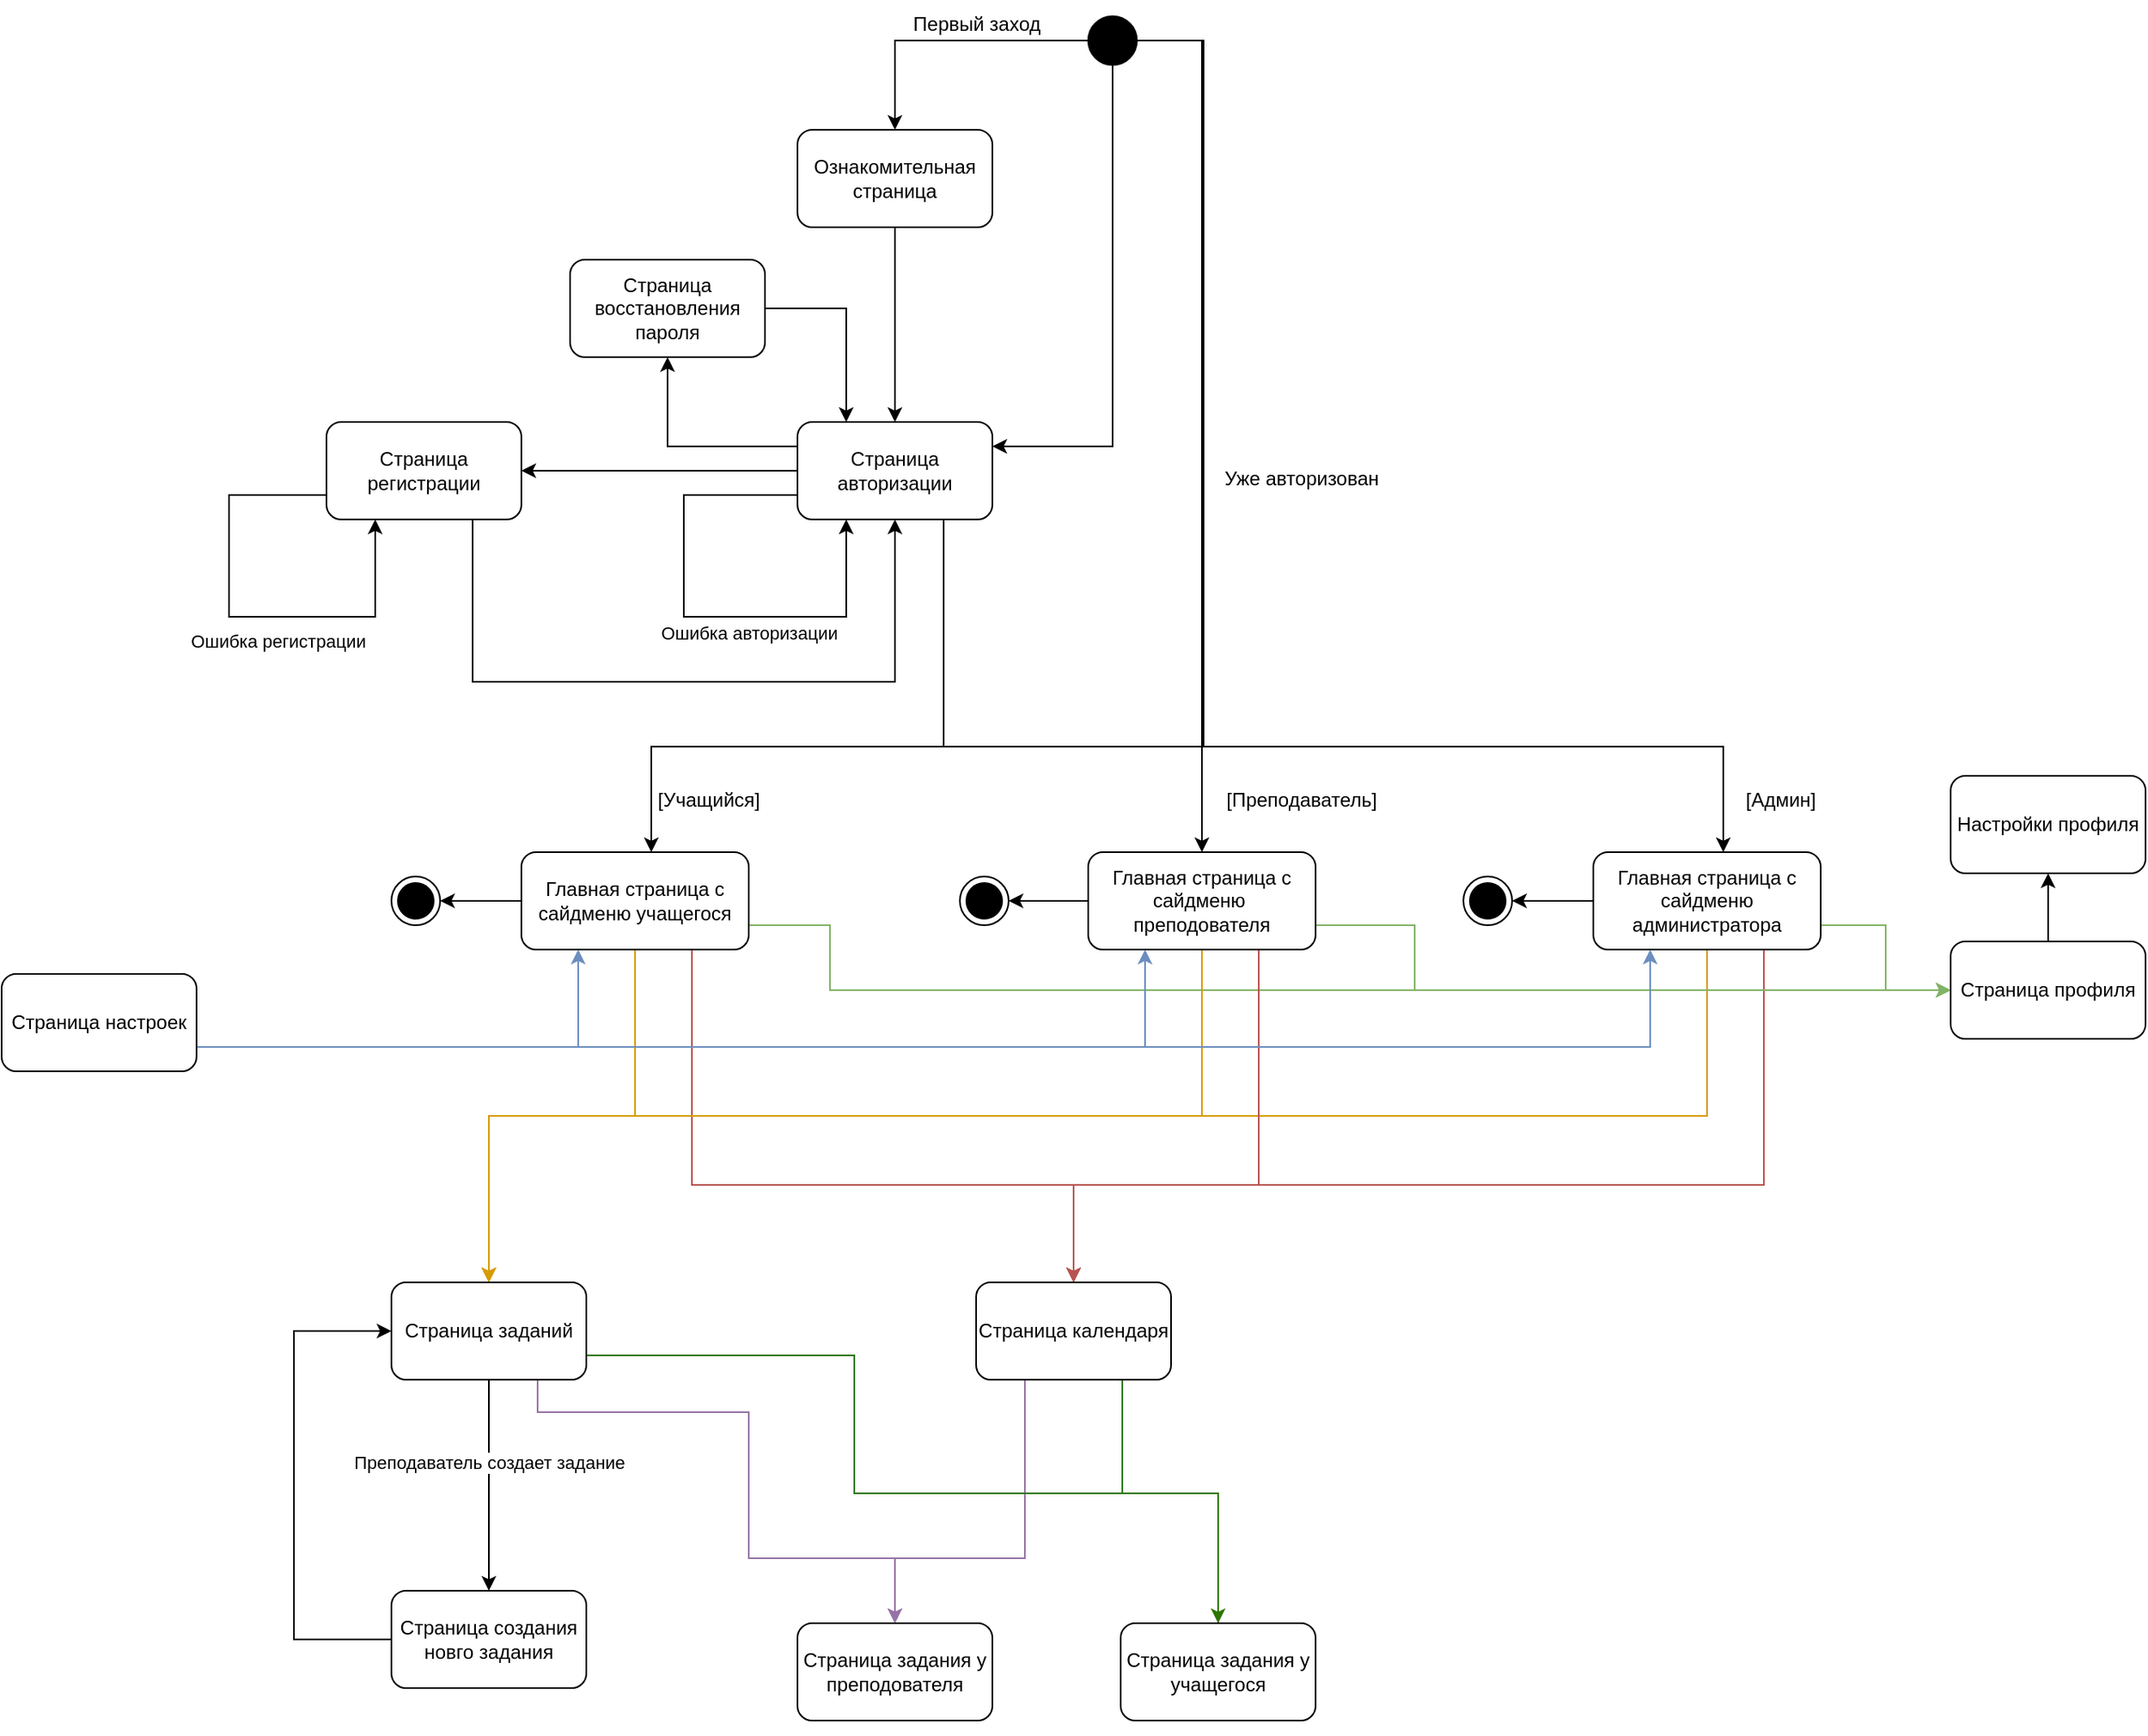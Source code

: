 <mxfile version="24.0.5" type="device">
  <diagram name="Страница — 1" id="jor8QDz_xb9i7FEpWLWG">
    <mxGraphModel dx="2571" dy="924" grid="1" gridSize="10" guides="1" tooltips="1" connect="1" arrows="1" fold="1" page="1" pageScale="1" pageWidth="827" pageHeight="1169" math="0" shadow="0">
      <root>
        <mxCell id="0" />
        <mxCell id="1" parent="0" />
        <mxCell id="zePrVZ3Qa63pMSRUAGxY-57" style="edgeStyle=orthogonalEdgeStyle;rounded=0;orthogonalLoop=1;jettySize=auto;html=1;exitX=0;exitY=0.5;exitDx=0;exitDy=0;entryX=0.5;entryY=0;entryDx=0;entryDy=0;" edge="1" parent="1" source="zePrVZ3Qa63pMSRUAGxY-1" target="zePrVZ3Qa63pMSRUAGxY-3">
          <mxGeometry relative="1" as="geometry" />
        </mxCell>
        <mxCell id="zePrVZ3Qa63pMSRUAGxY-64" style="edgeStyle=orthogonalEdgeStyle;rounded=0;orthogonalLoop=1;jettySize=auto;html=1;exitX=0.5;exitY=1;exitDx=0;exitDy=0;entryX=1;entryY=0.25;entryDx=0;entryDy=0;" edge="1" parent="1" source="zePrVZ3Qa63pMSRUAGxY-1" target="zePrVZ3Qa63pMSRUAGxY-5">
          <mxGeometry relative="1" as="geometry" />
        </mxCell>
        <mxCell id="zePrVZ3Qa63pMSRUAGxY-72" style="edgeStyle=orthogonalEdgeStyle;rounded=0;orthogonalLoop=1;jettySize=auto;html=1;exitX=1;exitY=0.5;exitDx=0;exitDy=0;" edge="1" parent="1" source="zePrVZ3Qa63pMSRUAGxY-1" target="zePrVZ3Qa63pMSRUAGxY-8">
          <mxGeometry relative="1" as="geometry" />
        </mxCell>
        <mxCell id="zePrVZ3Qa63pMSRUAGxY-73" style="edgeStyle=orthogonalEdgeStyle;rounded=0;orthogonalLoop=1;jettySize=auto;html=1;exitX=1;exitY=0.5;exitDx=0;exitDy=0;" edge="1" parent="1" source="zePrVZ3Qa63pMSRUAGxY-1" target="zePrVZ3Qa63pMSRUAGxY-7">
          <mxGeometry relative="1" as="geometry">
            <Array as="points">
              <mxPoint x="470" y="25" />
              <mxPoint x="470" y="460" />
              <mxPoint x="790" y="460" />
            </Array>
          </mxGeometry>
        </mxCell>
        <mxCell id="zePrVZ3Qa63pMSRUAGxY-74" style="edgeStyle=orthogonalEdgeStyle;rounded=0;orthogonalLoop=1;jettySize=auto;html=1;exitX=1;exitY=0.5;exitDx=0;exitDy=0;" edge="1" parent="1" source="zePrVZ3Qa63pMSRUAGxY-1" target="zePrVZ3Qa63pMSRUAGxY-6">
          <mxGeometry relative="1" as="geometry">
            <Array as="points">
              <mxPoint x="470" y="25" />
              <mxPoint x="470" y="460" />
              <mxPoint x="130" y="460" />
            </Array>
          </mxGeometry>
        </mxCell>
        <mxCell id="zePrVZ3Qa63pMSRUAGxY-1" value="" style="ellipse;fillColor=strokeColor;html=1;" vertex="1" parent="1">
          <mxGeometry x="399" y="10" width="30" height="30" as="geometry" />
        </mxCell>
        <mxCell id="zePrVZ3Qa63pMSRUAGxY-66" style="edgeStyle=orthogonalEdgeStyle;rounded=0;orthogonalLoop=1;jettySize=auto;html=1;exitX=0.5;exitY=1;exitDx=0;exitDy=0;" edge="1" parent="1" source="zePrVZ3Qa63pMSRUAGxY-3" target="zePrVZ3Qa63pMSRUAGxY-5">
          <mxGeometry relative="1" as="geometry">
            <Array as="points">
              <mxPoint x="280" y="220" />
              <mxPoint x="280" y="220" />
            </Array>
          </mxGeometry>
        </mxCell>
        <mxCell id="zePrVZ3Qa63pMSRUAGxY-3" value="Ознакомительная страница" style="rounded=1;whiteSpace=wrap;html=1;" vertex="1" parent="1">
          <mxGeometry x="220" y="80" width="120" height="60" as="geometry" />
        </mxCell>
        <mxCell id="zePrVZ3Qa63pMSRUAGxY-65" style="edgeStyle=orthogonalEdgeStyle;rounded=0;orthogonalLoop=1;jettySize=auto;html=1;exitX=0;exitY=0.5;exitDx=0;exitDy=0;" edge="1" parent="1" source="zePrVZ3Qa63pMSRUAGxY-5" target="zePrVZ3Qa63pMSRUAGxY-13">
          <mxGeometry relative="1" as="geometry" />
        </mxCell>
        <mxCell id="zePrVZ3Qa63pMSRUAGxY-78" style="edgeStyle=orthogonalEdgeStyle;rounded=0;orthogonalLoop=1;jettySize=auto;html=1;exitX=0.75;exitY=1;exitDx=0;exitDy=0;endArrow=none;endFill=0;" edge="1" parent="1" source="zePrVZ3Qa63pMSRUAGxY-5">
          <mxGeometry relative="1" as="geometry">
            <mxPoint x="310" y="460" as="targetPoint" />
          </mxGeometry>
        </mxCell>
        <mxCell id="zePrVZ3Qa63pMSRUAGxY-88" style="edgeStyle=orthogonalEdgeStyle;rounded=0;orthogonalLoop=1;jettySize=auto;html=1;exitX=0;exitY=0.25;exitDx=0;exitDy=0;entryX=0.5;entryY=1;entryDx=0;entryDy=0;" edge="1" parent="1" source="zePrVZ3Qa63pMSRUAGxY-5" target="zePrVZ3Qa63pMSRUAGxY-87">
          <mxGeometry relative="1" as="geometry" />
        </mxCell>
        <mxCell id="zePrVZ3Qa63pMSRUAGxY-5" value="Страница авторизации" style="rounded=1;whiteSpace=wrap;html=1;" vertex="1" parent="1">
          <mxGeometry x="220" y="260" width="120" height="60" as="geometry" />
        </mxCell>
        <mxCell id="zePrVZ3Qa63pMSRUAGxY-104" style="edgeStyle=orthogonalEdgeStyle;rounded=0;orthogonalLoop=1;jettySize=auto;html=1;exitX=1;exitY=0.75;exitDx=0;exitDy=0;fillColor=#d5e8d4;strokeColor=#82b366;" edge="1" parent="1" source="zePrVZ3Qa63pMSRUAGxY-6" target="zePrVZ3Qa63pMSRUAGxY-91">
          <mxGeometry relative="1" as="geometry">
            <Array as="points">
              <mxPoint x="240" y="570" />
              <mxPoint x="240" y="610" />
            </Array>
          </mxGeometry>
        </mxCell>
        <mxCell id="zePrVZ3Qa63pMSRUAGxY-107" style="edgeStyle=orthogonalEdgeStyle;rounded=0;orthogonalLoop=1;jettySize=auto;html=1;exitX=0.5;exitY=1;exitDx=0;exitDy=0;entryX=0.5;entryY=0;entryDx=0;entryDy=0;fillColor=#ffe6cc;strokeColor=#d79b00;" edge="1" parent="1" source="zePrVZ3Qa63pMSRUAGxY-6" target="zePrVZ3Qa63pMSRUAGxY-11">
          <mxGeometry relative="1" as="geometry" />
        </mxCell>
        <mxCell id="zePrVZ3Qa63pMSRUAGxY-110" style="edgeStyle=orthogonalEdgeStyle;rounded=0;orthogonalLoop=1;jettySize=auto;html=1;exitX=0.75;exitY=1;exitDx=0;exitDy=0;fillColor=#f8cecc;strokeColor=#b85450;" edge="1" parent="1" source="zePrVZ3Qa63pMSRUAGxY-6" target="zePrVZ3Qa63pMSRUAGxY-9">
          <mxGeometry relative="1" as="geometry">
            <Array as="points">
              <mxPoint x="155" y="730" />
              <mxPoint x="390" y="730" />
            </Array>
          </mxGeometry>
        </mxCell>
        <mxCell id="zePrVZ3Qa63pMSRUAGxY-123" style="edgeStyle=orthogonalEdgeStyle;rounded=0;orthogonalLoop=1;jettySize=auto;html=1;exitX=0;exitY=0.5;exitDx=0;exitDy=0;entryX=1;entryY=0.5;entryDx=0;entryDy=0;" edge="1" parent="1" source="zePrVZ3Qa63pMSRUAGxY-6" target="zePrVZ3Qa63pMSRUAGxY-122">
          <mxGeometry relative="1" as="geometry" />
        </mxCell>
        <mxCell id="zePrVZ3Qa63pMSRUAGxY-6" value="Главная страница с сайдменю учащегося" style="rounded=1;whiteSpace=wrap;html=1;" vertex="1" parent="1">
          <mxGeometry x="50" y="525" width="140" height="60" as="geometry" />
        </mxCell>
        <mxCell id="zePrVZ3Qa63pMSRUAGxY-102" style="edgeStyle=orthogonalEdgeStyle;rounded=0;orthogonalLoop=1;jettySize=auto;html=1;exitX=1;exitY=0.75;exitDx=0;exitDy=0;entryX=0;entryY=0.5;entryDx=0;entryDy=0;fillColor=#d5e8d4;strokeColor=#82b366;" edge="1" parent="1" source="zePrVZ3Qa63pMSRUAGxY-7" target="zePrVZ3Qa63pMSRUAGxY-91">
          <mxGeometry relative="1" as="geometry">
            <Array as="points">
              <mxPoint x="890" y="570" />
              <mxPoint x="890" y="610" />
            </Array>
          </mxGeometry>
        </mxCell>
        <mxCell id="zePrVZ3Qa63pMSRUAGxY-109" style="edgeStyle=orthogonalEdgeStyle;rounded=0;orthogonalLoop=1;jettySize=auto;html=1;exitX=0.5;exitY=1;exitDx=0;exitDy=0;fillColor=#ffe6cc;strokeColor=#d79b00;" edge="1" parent="1" source="zePrVZ3Qa63pMSRUAGxY-7" target="zePrVZ3Qa63pMSRUAGxY-11">
          <mxGeometry relative="1" as="geometry" />
        </mxCell>
        <mxCell id="zePrVZ3Qa63pMSRUAGxY-112" style="edgeStyle=orthogonalEdgeStyle;rounded=0;orthogonalLoop=1;jettySize=auto;html=1;exitX=0.75;exitY=1;exitDx=0;exitDy=0;fillColor=#f8cecc;strokeColor=#b85450;" edge="1" parent="1" source="zePrVZ3Qa63pMSRUAGxY-7" target="zePrVZ3Qa63pMSRUAGxY-9">
          <mxGeometry relative="1" as="geometry">
            <Array as="points">
              <mxPoint x="815" y="730" />
              <mxPoint x="390" y="730" />
            </Array>
          </mxGeometry>
        </mxCell>
        <mxCell id="zePrVZ3Qa63pMSRUAGxY-129" style="edgeStyle=orthogonalEdgeStyle;rounded=0;orthogonalLoop=1;jettySize=auto;html=1;exitX=0;exitY=0.5;exitDx=0;exitDy=0;entryX=1;entryY=0.5;entryDx=0;entryDy=0;" edge="1" parent="1" source="zePrVZ3Qa63pMSRUAGxY-7" target="zePrVZ3Qa63pMSRUAGxY-127">
          <mxGeometry relative="1" as="geometry" />
        </mxCell>
        <mxCell id="zePrVZ3Qa63pMSRUAGxY-7" value="Главная страница с сайдменю администратора" style="rounded=1;whiteSpace=wrap;html=1;" vertex="1" parent="1">
          <mxGeometry x="710" y="525" width="140" height="60" as="geometry" />
        </mxCell>
        <mxCell id="zePrVZ3Qa63pMSRUAGxY-103" style="edgeStyle=orthogonalEdgeStyle;rounded=0;orthogonalLoop=1;jettySize=auto;html=1;exitX=1;exitY=0.75;exitDx=0;exitDy=0;fillColor=#d5e8d4;strokeColor=#82b366;" edge="1" parent="1" source="zePrVZ3Qa63pMSRUAGxY-8" target="zePrVZ3Qa63pMSRUAGxY-91">
          <mxGeometry relative="1" as="geometry">
            <Array as="points">
              <mxPoint x="600" y="570" />
              <mxPoint x="600" y="610" />
            </Array>
          </mxGeometry>
        </mxCell>
        <mxCell id="zePrVZ3Qa63pMSRUAGxY-108" style="edgeStyle=orthogonalEdgeStyle;rounded=0;orthogonalLoop=1;jettySize=auto;html=1;exitX=0.5;exitY=1;exitDx=0;exitDy=0;fillColor=#ffe6cc;strokeColor=#d79b00;" edge="1" parent="1" source="zePrVZ3Qa63pMSRUAGxY-8" target="zePrVZ3Qa63pMSRUAGxY-11">
          <mxGeometry relative="1" as="geometry" />
        </mxCell>
        <mxCell id="zePrVZ3Qa63pMSRUAGxY-111" style="edgeStyle=orthogonalEdgeStyle;rounded=0;orthogonalLoop=1;jettySize=auto;html=1;exitX=0.75;exitY=1;exitDx=0;exitDy=0;fillColor=#f8cecc;strokeColor=#b85450;" edge="1" parent="1" source="zePrVZ3Qa63pMSRUAGxY-8" target="zePrVZ3Qa63pMSRUAGxY-9">
          <mxGeometry relative="1" as="geometry">
            <Array as="points">
              <mxPoint x="504" y="730" />
              <mxPoint x="390" y="730" />
            </Array>
          </mxGeometry>
        </mxCell>
        <mxCell id="zePrVZ3Qa63pMSRUAGxY-126" style="edgeStyle=orthogonalEdgeStyle;rounded=0;orthogonalLoop=1;jettySize=auto;html=1;exitX=0;exitY=0.5;exitDx=0;exitDy=0;entryX=1;entryY=0.5;entryDx=0;entryDy=0;" edge="1" parent="1" source="zePrVZ3Qa63pMSRUAGxY-8" target="zePrVZ3Qa63pMSRUAGxY-124">
          <mxGeometry relative="1" as="geometry" />
        </mxCell>
        <mxCell id="zePrVZ3Qa63pMSRUAGxY-8" value="Главная страница с сайдменю&amp;nbsp; преподователя" style="rounded=1;whiteSpace=wrap;html=1;" vertex="1" parent="1">
          <mxGeometry x="399" y="525" width="140" height="60" as="geometry" />
        </mxCell>
        <mxCell id="zePrVZ3Qa63pMSRUAGxY-118" style="edgeStyle=orthogonalEdgeStyle;rounded=0;orthogonalLoop=1;jettySize=auto;html=1;exitX=0.25;exitY=1;exitDx=0;exitDy=0;fillColor=#e1d5e7;strokeColor=#9673a6;" edge="1" parent="1" source="zePrVZ3Qa63pMSRUAGxY-9" target="zePrVZ3Qa63pMSRUAGxY-116">
          <mxGeometry relative="1" as="geometry">
            <Array as="points">
              <mxPoint x="360" y="960" />
              <mxPoint x="280" y="960" />
            </Array>
          </mxGeometry>
        </mxCell>
        <mxCell id="zePrVZ3Qa63pMSRUAGxY-119" style="edgeStyle=orthogonalEdgeStyle;rounded=0;orthogonalLoop=1;jettySize=auto;html=1;exitX=0.75;exitY=1;exitDx=0;exitDy=0;fillColor=#60a917;strokeColor=#2D7600;" edge="1" parent="1" source="zePrVZ3Qa63pMSRUAGxY-9" target="zePrVZ3Qa63pMSRUAGxY-117">
          <mxGeometry relative="1" as="geometry">
            <Array as="points">
              <mxPoint x="420" y="920" />
              <mxPoint x="479" y="920" />
            </Array>
          </mxGeometry>
        </mxCell>
        <mxCell id="zePrVZ3Qa63pMSRUAGxY-9" value="Страница календаря" style="rounded=1;whiteSpace=wrap;html=1;" vertex="1" parent="1">
          <mxGeometry x="330" y="790" width="120" height="60" as="geometry" />
        </mxCell>
        <mxCell id="zePrVZ3Qa63pMSRUAGxY-115" style="edgeStyle=orthogonalEdgeStyle;rounded=0;orthogonalLoop=1;jettySize=auto;html=1;exitX=0;exitY=0.5;exitDx=0;exitDy=0;entryX=0;entryY=0.5;entryDx=0;entryDy=0;" edge="1" parent="1" source="zePrVZ3Qa63pMSRUAGxY-10" target="zePrVZ3Qa63pMSRUAGxY-11">
          <mxGeometry relative="1" as="geometry">
            <Array as="points">
              <mxPoint x="-90" y="1010" />
              <mxPoint x="-90" y="820" />
            </Array>
          </mxGeometry>
        </mxCell>
        <mxCell id="zePrVZ3Qa63pMSRUAGxY-10" value="Страница создания новго задания" style="rounded=1;whiteSpace=wrap;html=1;" vertex="1" parent="1">
          <mxGeometry x="-30" y="980" width="120" height="60" as="geometry" />
        </mxCell>
        <mxCell id="zePrVZ3Qa63pMSRUAGxY-113" style="edgeStyle=orthogonalEdgeStyle;rounded=0;orthogonalLoop=1;jettySize=auto;html=1;exitX=0.5;exitY=1;exitDx=0;exitDy=0;" edge="1" parent="1" source="zePrVZ3Qa63pMSRUAGxY-11" target="zePrVZ3Qa63pMSRUAGxY-10">
          <mxGeometry relative="1" as="geometry" />
        </mxCell>
        <mxCell id="zePrVZ3Qa63pMSRUAGxY-114" value="Преподаватель создает задание" style="edgeLabel;html=1;align=center;verticalAlign=middle;resizable=0;points=[];" vertex="1" connectable="0" parent="zePrVZ3Qa63pMSRUAGxY-113">
          <mxGeometry x="-0.149" y="1" relative="1" as="geometry">
            <mxPoint x="-1" y="-5" as="offset" />
          </mxGeometry>
        </mxCell>
        <mxCell id="zePrVZ3Qa63pMSRUAGxY-120" style="edgeStyle=orthogonalEdgeStyle;rounded=0;orthogonalLoop=1;jettySize=auto;html=1;exitX=0.75;exitY=1;exitDx=0;exitDy=0;fillColor=#e1d5e7;strokeColor=#9673a6;" edge="1" parent="1" source="zePrVZ3Qa63pMSRUAGxY-11" target="zePrVZ3Qa63pMSRUAGxY-116">
          <mxGeometry relative="1" as="geometry">
            <Array as="points">
              <mxPoint x="60" y="870" />
              <mxPoint x="190" y="870" />
              <mxPoint x="190" y="960" />
              <mxPoint x="280" y="960" />
            </Array>
          </mxGeometry>
        </mxCell>
        <mxCell id="zePrVZ3Qa63pMSRUAGxY-121" style="edgeStyle=orthogonalEdgeStyle;rounded=0;orthogonalLoop=1;jettySize=auto;html=1;exitX=1;exitY=0.75;exitDx=0;exitDy=0;entryX=0.5;entryY=1;entryDx=0;entryDy=0;fillColor=#60a917;strokeColor=#2D7600;" edge="1" parent="1" source="zePrVZ3Qa63pMSRUAGxY-11" target="zePrVZ3Qa63pMSRUAGxY-117">
          <mxGeometry relative="1" as="geometry">
            <Array as="points">
              <mxPoint x="255" y="835" />
              <mxPoint x="255" y="920" />
              <mxPoint x="479" y="920" />
            </Array>
          </mxGeometry>
        </mxCell>
        <mxCell id="zePrVZ3Qa63pMSRUAGxY-11" value="Страница заданий" style="rounded=1;whiteSpace=wrap;html=1;" vertex="1" parent="1">
          <mxGeometry x="-30" y="790" width="120" height="60" as="geometry" />
        </mxCell>
        <mxCell id="zePrVZ3Qa63pMSRUAGxY-132" style="edgeStyle=orthogonalEdgeStyle;rounded=0;orthogonalLoop=1;jettySize=auto;html=1;exitX=0.75;exitY=1;exitDx=0;exitDy=0;entryX=0.5;entryY=1;entryDx=0;entryDy=0;" edge="1" parent="1" source="zePrVZ3Qa63pMSRUAGxY-13" target="zePrVZ3Qa63pMSRUAGxY-5">
          <mxGeometry relative="1" as="geometry">
            <Array as="points">
              <mxPoint x="20" y="420" />
              <mxPoint x="280" y="420" />
            </Array>
          </mxGeometry>
        </mxCell>
        <mxCell id="zePrVZ3Qa63pMSRUAGxY-13" value="Страница регистрации" style="rounded=1;whiteSpace=wrap;html=1;" vertex="1" parent="1">
          <mxGeometry x="-70" y="260" width="120" height="60" as="geometry" />
        </mxCell>
        <mxCell id="zePrVZ3Qa63pMSRUAGxY-67" style="edgeStyle=orthogonalEdgeStyle;rounded=0;orthogonalLoop=1;jettySize=auto;html=1;exitX=0;exitY=0.75;exitDx=0;exitDy=0;entryX=0.25;entryY=1;entryDx=0;entryDy=0;" edge="1" parent="1" source="zePrVZ3Qa63pMSRUAGxY-13" target="zePrVZ3Qa63pMSRUAGxY-13">
          <mxGeometry relative="1" as="geometry">
            <mxPoint x="-90" y="305" as="sourcePoint" />
            <mxPoint x="-60" y="335" as="targetPoint" />
            <Array as="points">
              <mxPoint x="-130" y="305" />
              <mxPoint x="-130" y="380" />
              <mxPoint x="-40" y="380" />
            </Array>
          </mxGeometry>
        </mxCell>
        <mxCell id="zePrVZ3Qa63pMSRUAGxY-71" value="Ошибка регистрации" style="edgeLabel;html=1;align=center;verticalAlign=middle;resizable=0;points=[];" vertex="1" connectable="0" parent="zePrVZ3Qa63pMSRUAGxY-67">
          <mxGeometry x="0.159" y="4" relative="1" as="geometry">
            <mxPoint y="19" as="offset" />
          </mxGeometry>
        </mxCell>
        <mxCell id="zePrVZ3Qa63pMSRUAGxY-68" style="edgeStyle=orthogonalEdgeStyle;rounded=0;orthogonalLoop=1;jettySize=auto;html=1;exitX=0;exitY=0.75;exitDx=0;exitDy=0;entryX=0.25;entryY=1;entryDx=0;entryDy=0;" edge="1" parent="1" source="zePrVZ3Qa63pMSRUAGxY-5" target="zePrVZ3Qa63pMSRUAGxY-5">
          <mxGeometry relative="1" as="geometry">
            <Array as="points">
              <mxPoint x="150" y="305" />
              <mxPoint x="150" y="380" />
              <mxPoint x="250" y="380" />
            </Array>
          </mxGeometry>
        </mxCell>
        <mxCell id="zePrVZ3Qa63pMSRUAGxY-69" value="Ошибка авторизации" style="edgeLabel;html=1;align=center;verticalAlign=middle;resizable=0;points=[];" vertex="1" connectable="0" parent="zePrVZ3Qa63pMSRUAGxY-68">
          <mxGeometry x="0.126" y="-1" relative="1" as="geometry">
            <mxPoint x="13" y="9" as="offset" />
          </mxGeometry>
        </mxCell>
        <mxCell id="zePrVZ3Qa63pMSRUAGxY-80" value="Уже авторизован" style="text;html=1;align=center;verticalAlign=middle;resizable=0;points=[];autosize=1;strokeColor=none;fillColor=none;" vertex="1" parent="1">
          <mxGeometry x="470" y="280" width="120" height="30" as="geometry" />
        </mxCell>
        <mxCell id="zePrVZ3Qa63pMSRUAGxY-82" value="[Преподаватель]" style="text;html=1;align=center;verticalAlign=middle;resizable=0;points=[];autosize=1;strokeColor=none;fillColor=none;" vertex="1" parent="1">
          <mxGeometry x="470" y="478" width="120" height="30" as="geometry" />
        </mxCell>
        <mxCell id="zePrVZ3Qa63pMSRUAGxY-83" value="[Админ]" style="text;html=1;align=center;verticalAlign=middle;resizable=0;points=[];autosize=1;strokeColor=none;fillColor=none;" vertex="1" parent="1">
          <mxGeometry x="790" y="478" width="70" height="30" as="geometry" />
        </mxCell>
        <mxCell id="zePrVZ3Qa63pMSRUAGxY-84" value="[Учащийся]" style="text;html=1;align=center;verticalAlign=middle;resizable=0;points=[];autosize=1;strokeColor=none;fillColor=none;" vertex="1" parent="1">
          <mxGeometry x="120" y="478" width="90" height="30" as="geometry" />
        </mxCell>
        <mxCell id="zePrVZ3Qa63pMSRUAGxY-85" value="Первый заход" style="text;html=1;align=center;verticalAlign=middle;resizable=0;points=[];autosize=1;strokeColor=none;fillColor=none;" vertex="1" parent="1">
          <mxGeometry x="280" width="100" height="30" as="geometry" />
        </mxCell>
        <mxCell id="zePrVZ3Qa63pMSRUAGxY-89" style="edgeStyle=orthogonalEdgeStyle;rounded=0;orthogonalLoop=1;jettySize=auto;html=1;exitX=1;exitY=0.5;exitDx=0;exitDy=0;entryX=0.25;entryY=0;entryDx=0;entryDy=0;" edge="1" parent="1" source="zePrVZ3Qa63pMSRUAGxY-87" target="zePrVZ3Qa63pMSRUAGxY-5">
          <mxGeometry relative="1" as="geometry" />
        </mxCell>
        <mxCell id="zePrVZ3Qa63pMSRUAGxY-87" value="Страница восстановления пароля" style="rounded=1;whiteSpace=wrap;html=1;" vertex="1" parent="1">
          <mxGeometry x="80" y="160" width="120" height="60" as="geometry" />
        </mxCell>
        <mxCell id="zePrVZ3Qa63pMSRUAGxY-92" style="edgeStyle=orthogonalEdgeStyle;rounded=0;orthogonalLoop=1;jettySize=auto;html=1;exitX=1;exitY=0.75;exitDx=0;exitDy=0;entryX=0.25;entryY=1;entryDx=0;entryDy=0;fillColor=#dae8fc;strokeColor=#6c8ebf;" edge="1" parent="1" source="zePrVZ3Qa63pMSRUAGxY-90" target="zePrVZ3Qa63pMSRUAGxY-6">
          <mxGeometry relative="1" as="geometry" />
        </mxCell>
        <mxCell id="zePrVZ3Qa63pMSRUAGxY-93" style="edgeStyle=orthogonalEdgeStyle;rounded=0;orthogonalLoop=1;jettySize=auto;html=1;exitX=1;exitY=0.75;exitDx=0;exitDy=0;entryX=0.25;entryY=1;entryDx=0;entryDy=0;fillColor=#dae8fc;strokeColor=#6c8ebf;" edge="1" parent="1" source="zePrVZ3Qa63pMSRUAGxY-90" target="zePrVZ3Qa63pMSRUAGxY-8">
          <mxGeometry relative="1" as="geometry" />
        </mxCell>
        <mxCell id="zePrVZ3Qa63pMSRUAGxY-94" style="edgeStyle=orthogonalEdgeStyle;rounded=0;orthogonalLoop=1;jettySize=auto;html=1;exitX=1;exitY=0.75;exitDx=0;exitDy=0;entryX=0.25;entryY=1;entryDx=0;entryDy=0;fillColor=#dae8fc;strokeColor=#6c8ebf;" edge="1" parent="1" source="zePrVZ3Qa63pMSRUAGxY-90" target="zePrVZ3Qa63pMSRUAGxY-7">
          <mxGeometry relative="1" as="geometry" />
        </mxCell>
        <mxCell id="zePrVZ3Qa63pMSRUAGxY-90" value="Страница настроек" style="rounded=1;whiteSpace=wrap;html=1;" vertex="1" parent="1">
          <mxGeometry x="-270" y="600" width="120" height="60" as="geometry" />
        </mxCell>
        <mxCell id="zePrVZ3Qa63pMSRUAGxY-106" style="edgeStyle=orthogonalEdgeStyle;rounded=0;orthogonalLoop=1;jettySize=auto;html=1;exitX=0.5;exitY=0;exitDx=0;exitDy=0;entryX=0.5;entryY=1;entryDx=0;entryDy=0;" edge="1" parent="1" source="zePrVZ3Qa63pMSRUAGxY-91" target="zePrVZ3Qa63pMSRUAGxY-105">
          <mxGeometry relative="1" as="geometry" />
        </mxCell>
        <mxCell id="zePrVZ3Qa63pMSRUAGxY-91" value="Страница профиля" style="rounded=1;whiteSpace=wrap;html=1;" vertex="1" parent="1">
          <mxGeometry x="930" y="580" width="120" height="60" as="geometry" />
        </mxCell>
        <mxCell id="zePrVZ3Qa63pMSRUAGxY-105" value="Настройки профиля" style="rounded=1;whiteSpace=wrap;html=1;" vertex="1" parent="1">
          <mxGeometry x="930" y="478" width="120" height="60" as="geometry" />
        </mxCell>
        <mxCell id="zePrVZ3Qa63pMSRUAGxY-116" value="Страница задания у преподователя" style="rounded=1;whiteSpace=wrap;html=1;" vertex="1" parent="1">
          <mxGeometry x="220" y="1000" width="120" height="60" as="geometry" />
        </mxCell>
        <mxCell id="zePrVZ3Qa63pMSRUAGxY-117" value="Страница задания у учащегося" style="rounded=1;whiteSpace=wrap;html=1;" vertex="1" parent="1">
          <mxGeometry x="419" y="1000" width="120" height="60" as="geometry" />
        </mxCell>
        <mxCell id="zePrVZ3Qa63pMSRUAGxY-122" value="" style="ellipse;html=1;shape=endState;fillColor=strokeColor;" vertex="1" parent="1">
          <mxGeometry x="-30" y="540" width="30" height="30" as="geometry" />
        </mxCell>
        <mxCell id="zePrVZ3Qa63pMSRUAGxY-124" value="" style="ellipse;html=1;shape=endState;fillColor=strokeColor;" vertex="1" parent="1">
          <mxGeometry x="320" y="540" width="30" height="30" as="geometry" />
        </mxCell>
        <mxCell id="zePrVZ3Qa63pMSRUAGxY-127" value="" style="ellipse;html=1;shape=endState;fillColor=strokeColor;" vertex="1" parent="1">
          <mxGeometry x="630" y="540" width="30" height="30" as="geometry" />
        </mxCell>
      </root>
    </mxGraphModel>
  </diagram>
</mxfile>
